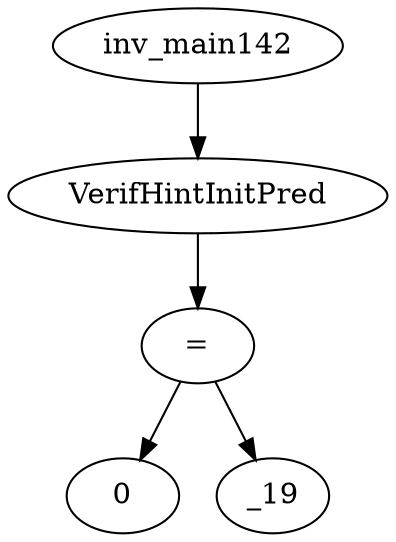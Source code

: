 digraph dag {
0 [label="inv_main142"];
1 [label="VerifHintInitPred"];
2 [label="="];
3 [label="0"];
4 [label="_19"];
0->1
1->2
2->4
2 -> 3
}
